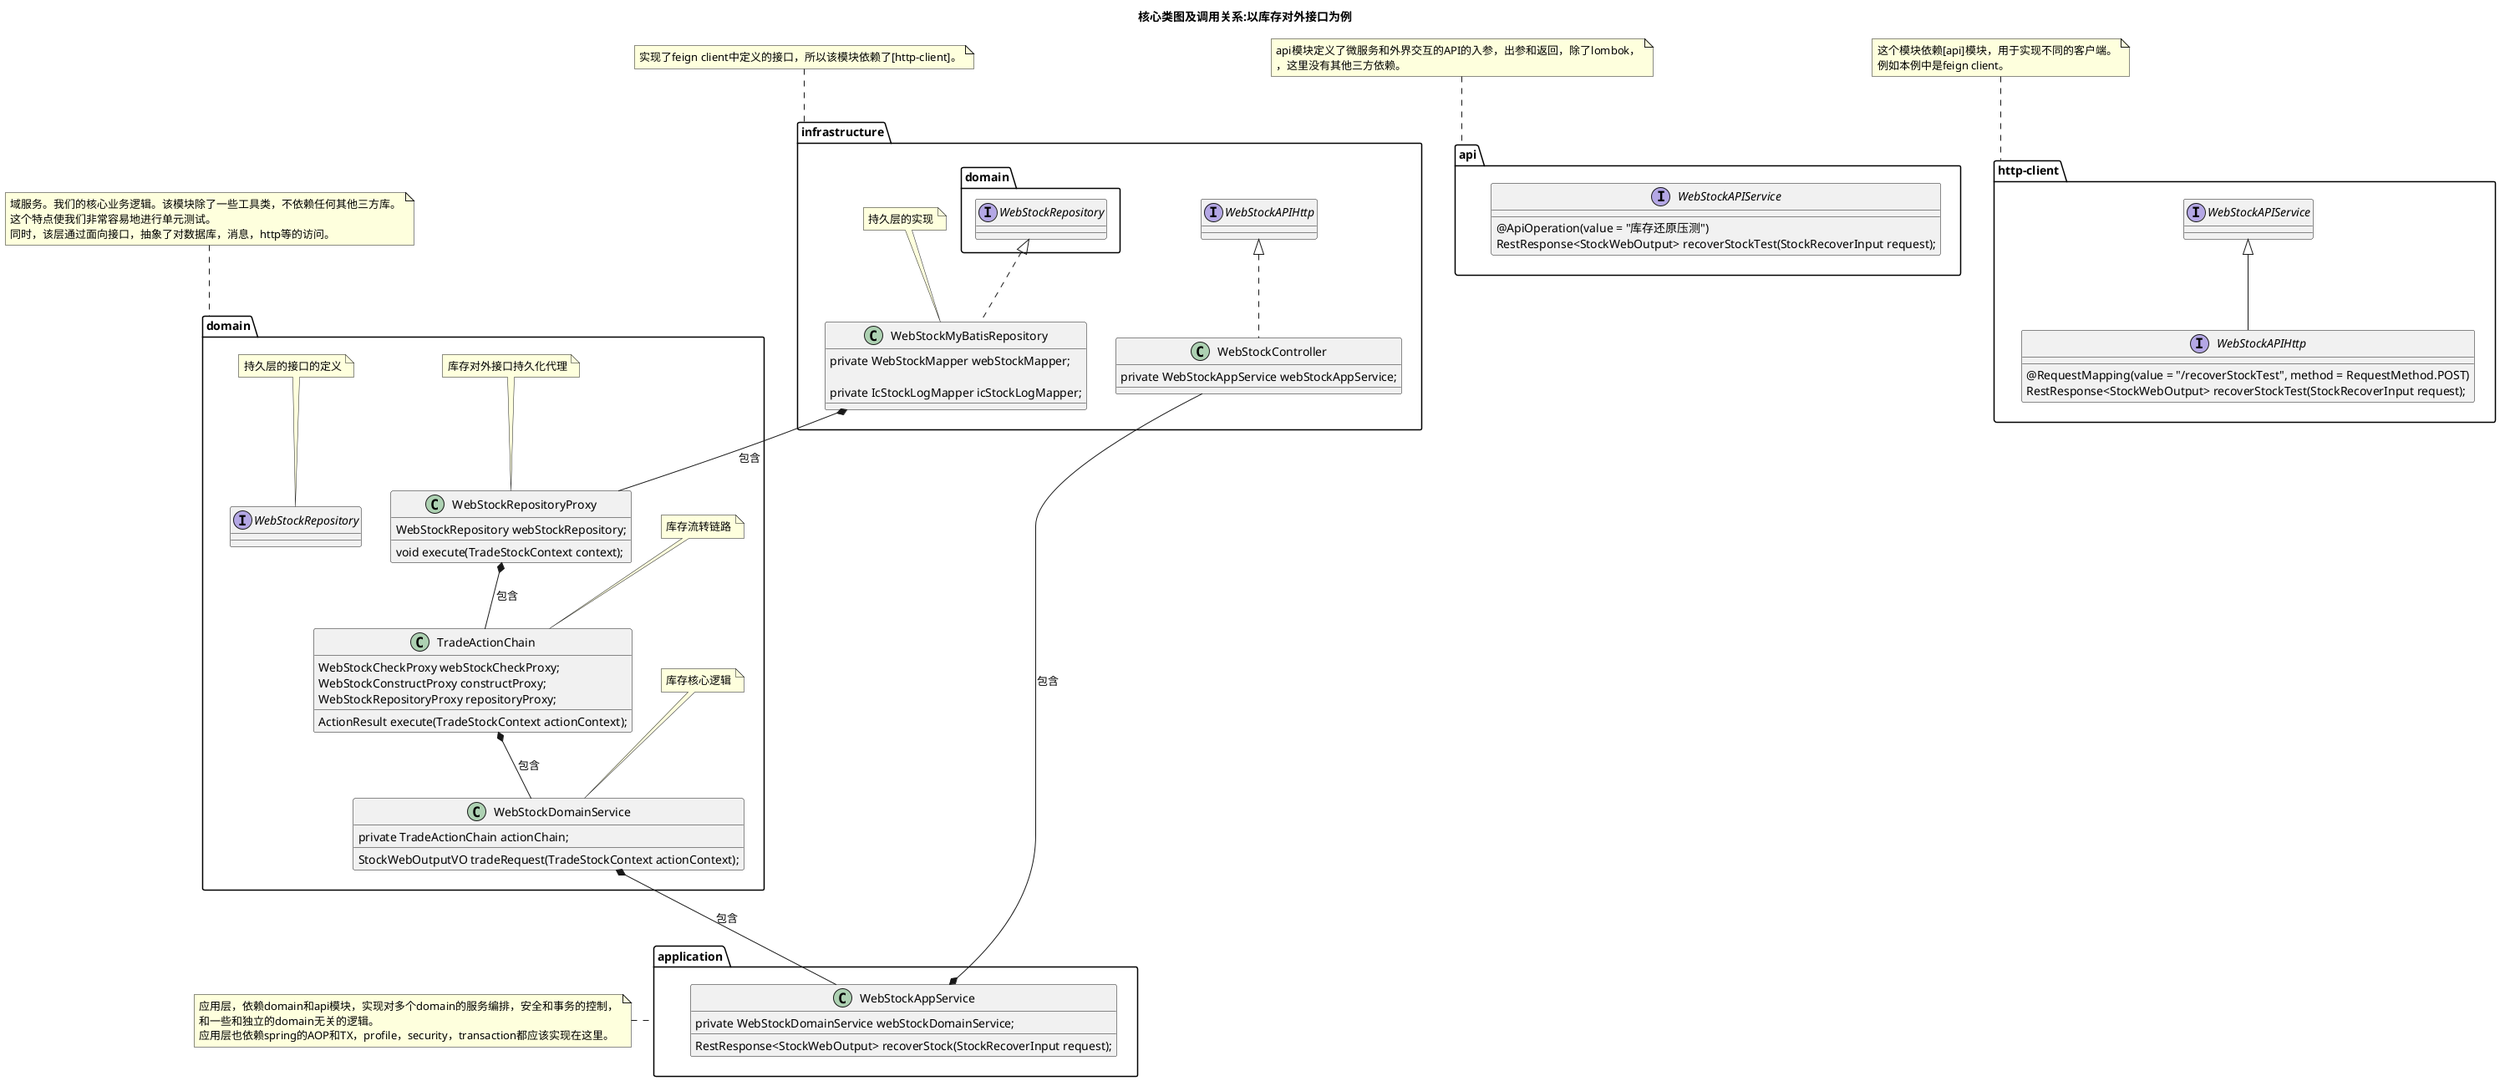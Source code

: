 @startuml
'https://plantuml.com/class-diagram
title 核心类图及调用关系:以库存对外接口为例
package api {
    interface WebStockAPIService {
        @ApiOperation(value = "库存还原压测")
        RestResponse<StockWebOutput> recoverStockTest(StockRecoverInput request);
    }
}

package http-client {
    interface WebStockAPIHttp extends WebStockAPIService {
        @RequestMapping(value = "/recoverStockTest", method = RequestMethod.POST)
        RestResponse<StockWebOutput> recoverStockTest(StockRecoverInput request);
    }
}

package infrastructure {
    class WebStockController implements WebStockAPIHttp {
    private WebStockAppService webStockAppService;
    }
    class WebStockMyBatisRepository implements domain.WebStockRepository {
        private WebStockMapper webStockMapper;

        private IcStockLogMapper icStockLogMapper;
    }
    note top of WebStockMyBatisRepository: 持久层的实现
}

package application {
    class WebStockAppService {
    private WebStockDomainService webStockDomainService;
    RestResponse<StockWebOutput> recoverStock(StockRecoverInput request);
    }
}


package domain {
    class WebStockDomainService {
    private TradeActionChain actionChain;
    StockWebOutputVO tradeRequest(TradeStockContext actionContext);
    }
    note top of WebStockDomainService: 库存核心逻辑
    class TradeActionChain {

        WebStockCheckProxy webStockCheckProxy;
        WebStockConstructProxy constructProxy;
        WebStockRepositoryProxy repositoryProxy;
        ActionResult execute(TradeStockContext actionContext);
    }
    note top of TradeActionChain: 库存流转链路
    class WebStockRepositoryProxy {
        WebStockRepository webStockRepository;
        void execute(TradeStockContext context);
    }
    note top of WebStockRepositoryProxy: 库存对外接口持久化代理
    interface WebStockRepository {
    }
    note top of WebStockRepository: 持久层的接口的定义
}

note top of api
  api模块定义了微服务和外界交互的API的入参，出参和返回，除了lombok，
  ，这里没有其他三方依赖。
end note

note top of http-client
  这个模块依赖[api]模块，用于实现不同的客户端。
  例如本例中是feign client。
end note

note left of application
  应用层，依赖domain和api模块，实现对多个domain的服务编排，安全和事务的控制，
  和一些和独立的domain无关的逻辑。
  应用层也依赖spring的AOP和TX，profile，security，transaction都应该实现在这里。
end note

note top of domain
  域服务。我们的核心业务逻辑。该模块除了一些工具类，不依赖任何其他三方库。
  这个特点使我们非常容易地进行单元测试。
  同时，该层通过面向接口，抽象了对数据库，消息，http等的访问。
end note

note top of infrastructure
  实现了feign client中定义的接口，所以该模块依赖了[http-client]。
end note

WebStockAppService *-- WebStockController: 包含
domain.WebStockDomainService *-- WebStockAppService : 包含
domain.TradeActionChain *-- domain.WebStockDomainService : 包含
domain.WebStockRepositoryProxy *--  domain.TradeActionChain: 包含
WebStockMyBatisRepository *-- domain.WebStockRepositoryProxy: 包含
@enduml